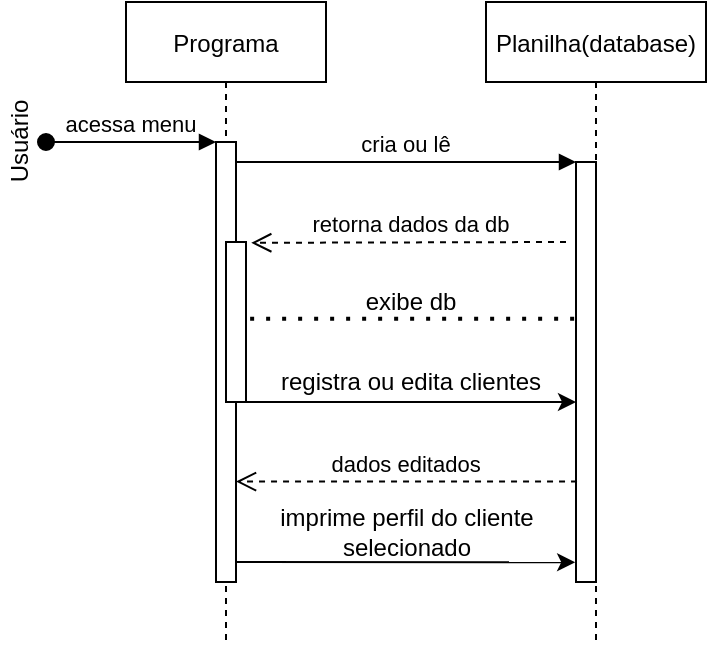 <mxfile version="14.2.7" type="device"><diagram id="kgpKYQtTHZ0yAKxKKP6v" name="Page-1"><mxGraphModel dx="525" dy="292" grid="1" gridSize="10" guides="1" tooltips="1" connect="1" arrows="1" fold="1" page="1" pageScale="1" pageWidth="850" pageHeight="1100" math="0" shadow="0"><root><mxCell id="0"/><mxCell id="1" parent="0"/><mxCell id="3nuBFxr9cyL0pnOWT2aG-1" value="Programa" style="shape=umlLifeline;perimeter=lifelinePerimeter;container=1;collapsible=0;recursiveResize=0;rounded=0;shadow=0;strokeWidth=1;" parent="1" vertex="1"><mxGeometry x="120" y="80" width="100" height="320" as="geometry"/></mxCell><mxCell id="3nuBFxr9cyL0pnOWT2aG-2" value="" style="points=[];perimeter=orthogonalPerimeter;rounded=0;shadow=0;strokeWidth=1;" parent="3nuBFxr9cyL0pnOWT2aG-1" vertex="1"><mxGeometry x="45" y="70" width="10" height="220" as="geometry"/></mxCell><mxCell id="3nuBFxr9cyL0pnOWT2aG-3" value="acessa menu" style="verticalAlign=bottom;startArrow=oval;endArrow=block;startSize=8;shadow=0;strokeWidth=1;" parent="3nuBFxr9cyL0pnOWT2aG-1" target="3nuBFxr9cyL0pnOWT2aG-2" edge="1"><mxGeometry relative="1" as="geometry"><mxPoint x="-40" y="70" as="sourcePoint"/></mxGeometry></mxCell><mxCell id="3nuBFxr9cyL0pnOWT2aG-4" value="" style="points=[];perimeter=orthogonalPerimeter;rounded=0;shadow=0;strokeWidth=1;" parent="3nuBFxr9cyL0pnOWT2aG-1" vertex="1"><mxGeometry x="50" y="120" width="10" height="80" as="geometry"/></mxCell><mxCell id="3nuBFxr9cyL0pnOWT2aG-5" value="Planilha(database)" style="shape=umlLifeline;perimeter=lifelinePerimeter;container=1;collapsible=0;recursiveResize=0;rounded=0;shadow=0;strokeWidth=1;" parent="1" vertex="1"><mxGeometry x="300" y="80" width="110" height="320" as="geometry"/></mxCell><mxCell id="3nuBFxr9cyL0pnOWT2aG-6" value="" style="points=[];perimeter=orthogonalPerimeter;rounded=0;shadow=0;strokeWidth=1;" parent="3nuBFxr9cyL0pnOWT2aG-5" vertex="1"><mxGeometry x="45" y="80" width="10" height="210" as="geometry"/></mxCell><mxCell id="3nuBFxr9cyL0pnOWT2aG-7" value="dados editados" style="verticalAlign=bottom;endArrow=open;dashed=1;endSize=8;shadow=0;strokeWidth=1;exitX=0.052;exitY=0.761;exitDx=0;exitDy=0;exitPerimeter=0;" parent="1" source="3nuBFxr9cyL0pnOWT2aG-6" target="3nuBFxr9cyL0pnOWT2aG-2" edge="1"><mxGeometry relative="1" as="geometry"><mxPoint x="180" y="320" as="targetPoint"/><mxPoint x="340" y="320" as="sourcePoint"/></mxGeometry></mxCell><mxCell id="3nuBFxr9cyL0pnOWT2aG-8" value="cria ou lê" style="verticalAlign=bottom;endArrow=block;entryX=0;entryY=0;shadow=0;strokeWidth=1;" parent="1" source="3nuBFxr9cyL0pnOWT2aG-2" target="3nuBFxr9cyL0pnOWT2aG-6" edge="1"><mxGeometry relative="1" as="geometry"><mxPoint x="275" y="160" as="sourcePoint"/></mxGeometry></mxCell><mxCell id="uMifbFFy0jPjXBu6W2cf-1" value="Usuário" style="text;html=1;align=center;verticalAlign=middle;resizable=0;points=[];autosize=1;rotation=-90;" vertex="1" parent="1"><mxGeometry x="37" y="140" width="60" height="20" as="geometry"/></mxCell><mxCell id="uMifbFFy0jPjXBu6W2cf-3" value="registra ou edita clientes" style="text;html=1;align=center;verticalAlign=middle;resizable=0;points=[];autosize=1;" vertex="1" parent="1"><mxGeometry x="187" y="260" width="150" height="20" as="geometry"/></mxCell><mxCell id="uMifbFFy0jPjXBu6W2cf-5" value="" style="endArrow=none;dashed=1;html=1;dashPattern=1 3;strokeWidth=2;exitX=1.207;exitY=0.48;exitDx=0;exitDy=0;exitPerimeter=0;" edge="1" parent="1" source="3nuBFxr9cyL0pnOWT2aG-4" target="3nuBFxr9cyL0pnOWT2aG-6"><mxGeometry width="50" height="50" relative="1" as="geometry"><mxPoint x="250" y="240" as="sourcePoint"/><mxPoint x="340" y="238" as="targetPoint"/></mxGeometry></mxCell><mxCell id="uMifbFFy0jPjXBu6W2cf-6" value="exibe db" style="text;html=1;align=center;verticalAlign=middle;resizable=0;points=[];autosize=1;" vertex="1" parent="1"><mxGeometry x="232" y="220" width="60" height="20" as="geometry"/></mxCell><mxCell id="uMifbFFy0jPjXBu6W2cf-7" value="" style="endArrow=classic;html=1;" edge="1" parent="1" target="3nuBFxr9cyL0pnOWT2aG-6"><mxGeometry width="50" height="50" relative="1" as="geometry"><mxPoint x="180" y="280" as="sourcePoint"/><mxPoint x="340" y="280" as="targetPoint"/></mxGeometry></mxCell><mxCell id="uMifbFFy0jPjXBu6W2cf-9" value="" style="endArrow=classic;html=1;entryX=-0.042;entryY=0.953;entryDx=0;entryDy=0;entryPerimeter=0;" edge="1" parent="1" target="3nuBFxr9cyL0pnOWT2aG-6"><mxGeometry width="50" height="50" relative="1" as="geometry"><mxPoint x="175" y="360" as="sourcePoint"/><mxPoint x="340" y="360" as="targetPoint"/></mxGeometry></mxCell><mxCell id="uMifbFFy0jPjXBu6W2cf-10" value="imprime perfil do cliente &lt;br&gt;selecionado" style="text;html=1;align=center;verticalAlign=middle;resizable=0;points=[];autosize=1;" vertex="1" parent="1"><mxGeometry x="190" y="330" width="140" height="30" as="geometry"/></mxCell><mxCell id="uMifbFFy0jPjXBu6W2cf-12" value="retorna dados da db" style="html=1;verticalAlign=bottom;endArrow=open;dashed=1;endSize=8;entryX=1.262;entryY=0.005;entryDx=0;entryDy=0;entryPerimeter=0;" edge="1" parent="1" target="3nuBFxr9cyL0pnOWT2aG-4"><mxGeometry relative="1" as="geometry"><mxPoint x="340" y="200" as="sourcePoint"/><mxPoint x="260" y="200" as="targetPoint"/></mxGeometry></mxCell></root></mxGraphModel></diagram></mxfile>